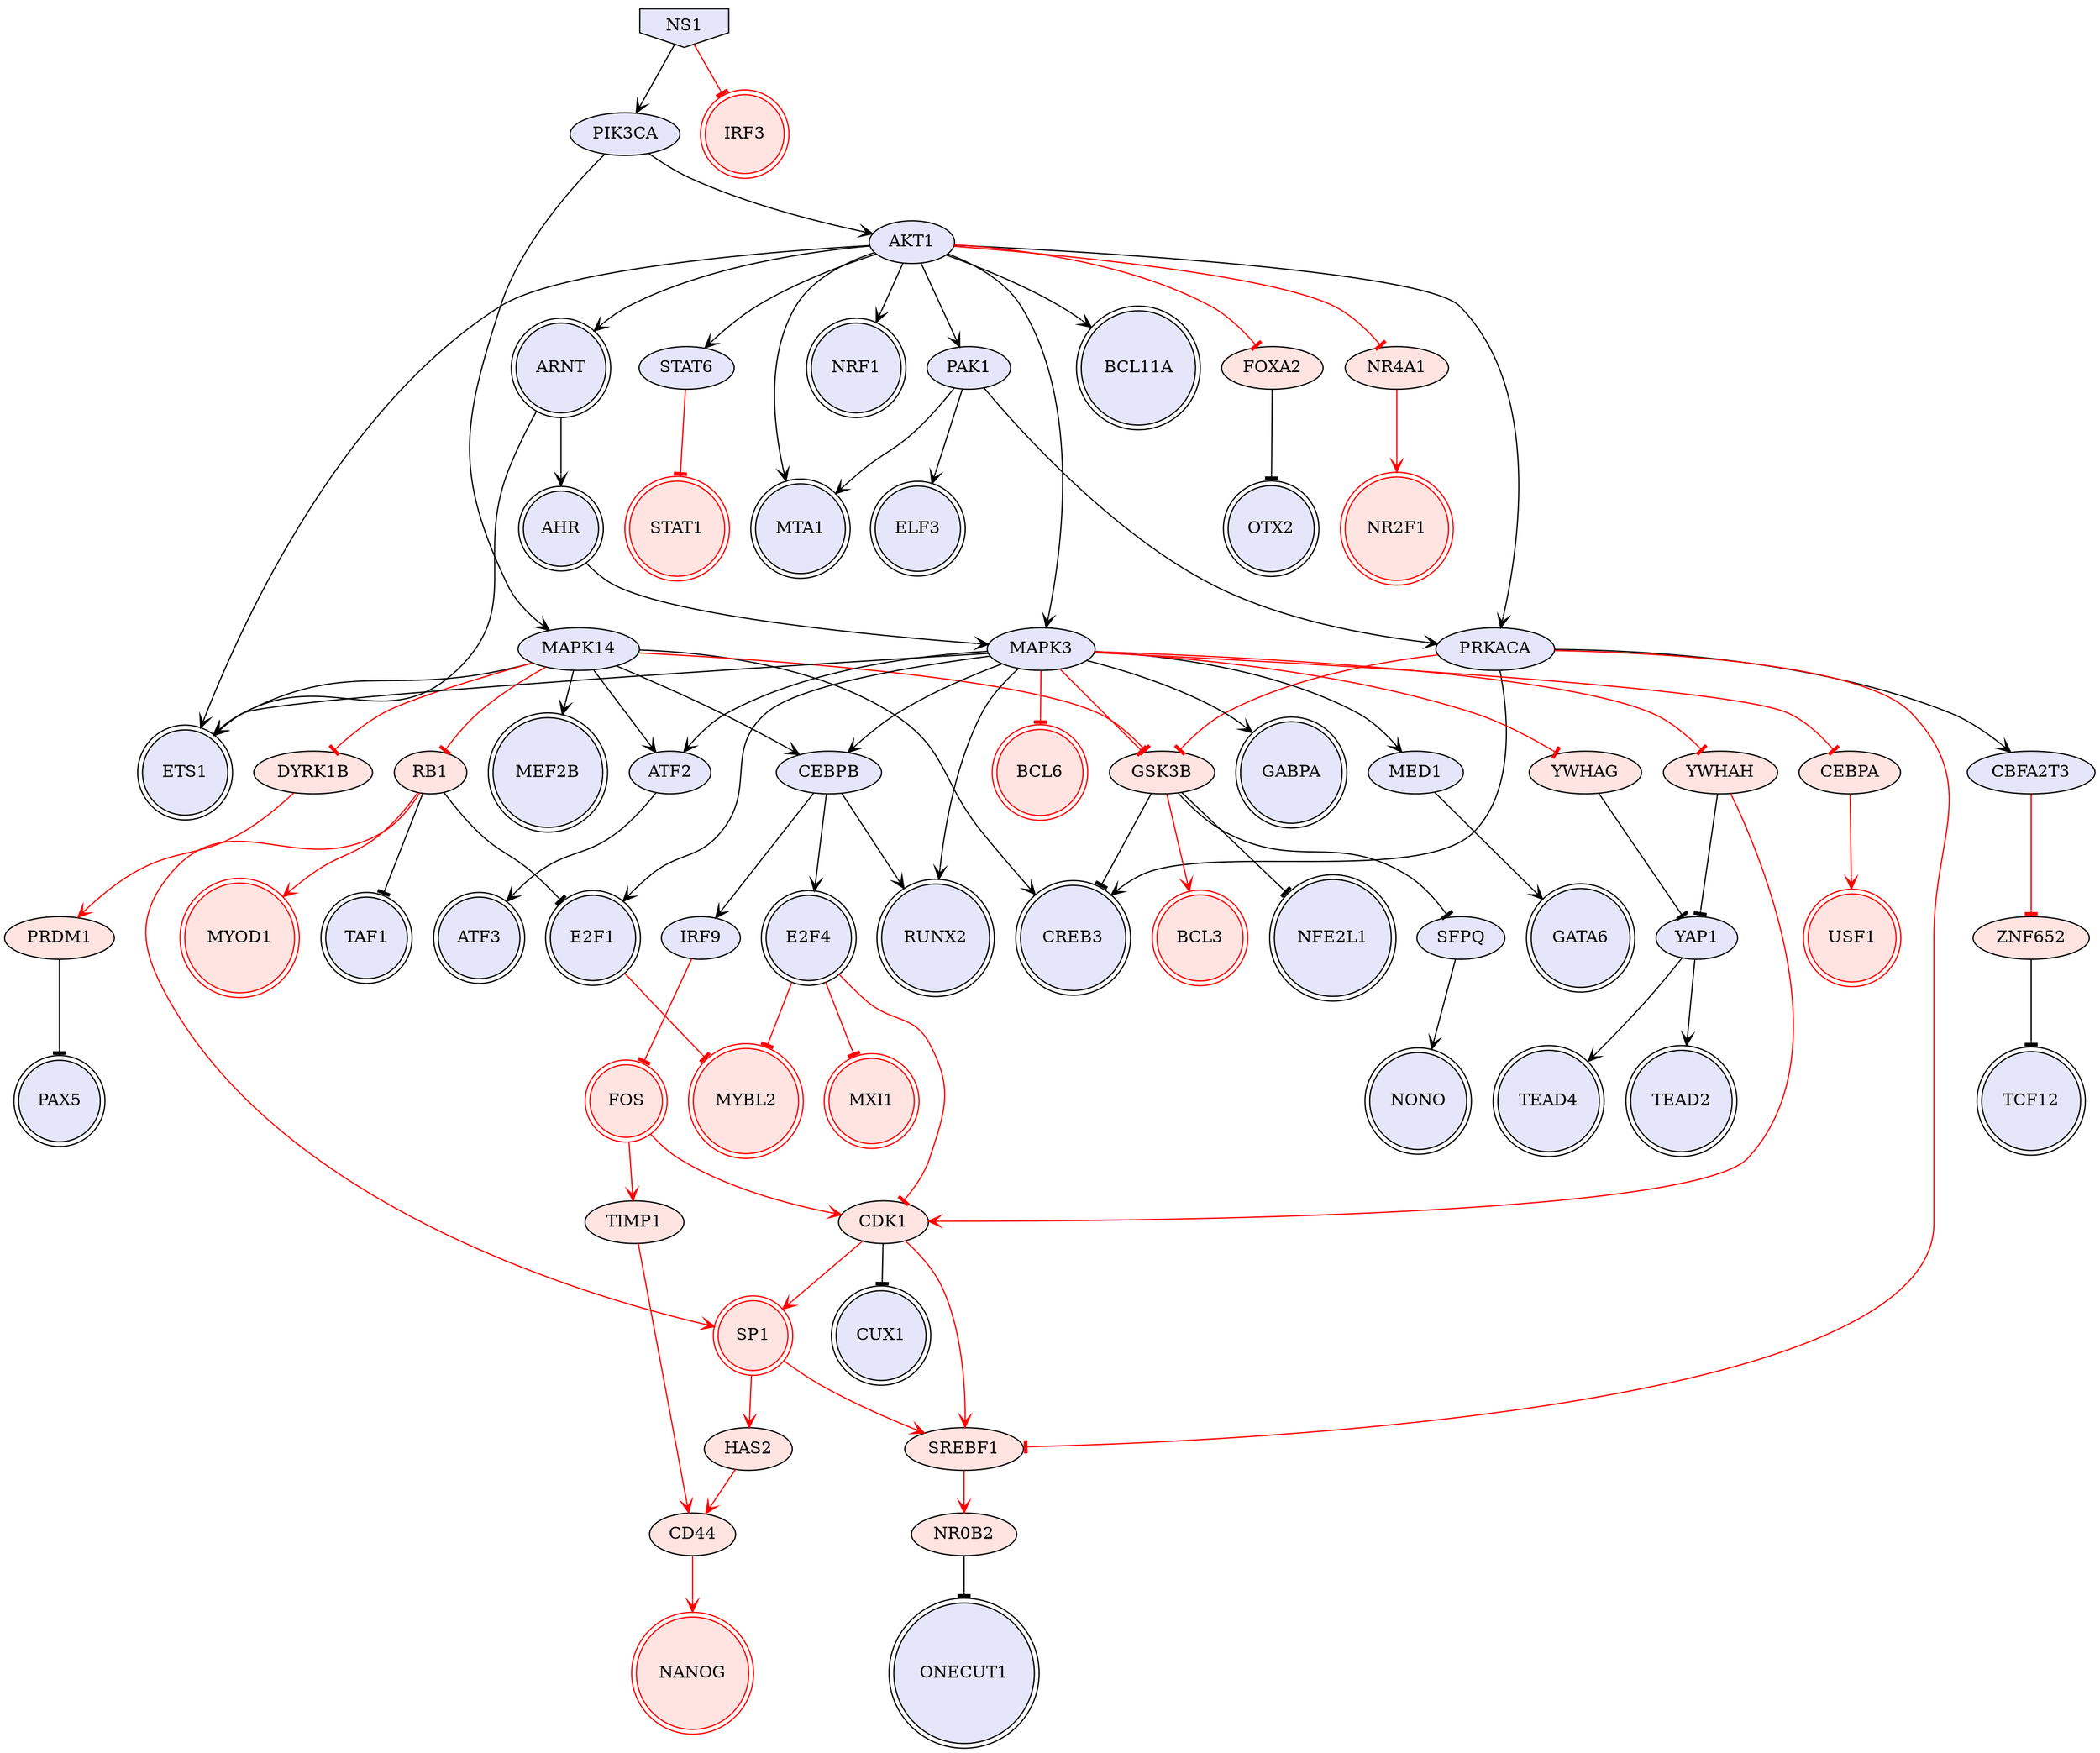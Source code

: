digraph {

PRKACA->CREB3 [penwidth=1, color=black, arrowhead="vee"]
PRKACA->CBFA2T3 [penwidth=1, color=black, arrowhead="vee"]
MAPK14->ATF2 [penwidth=1, color=black, arrowhead="vee"]
MAPK14->CEBPB [penwidth=1, color=black, arrowhead="vee"]
MAPK14->ETS1 [penwidth=1, color=black, arrowhead="vee"]
MAPK14->CREB3 [penwidth=1, color=black, arrowhead="vee"]
MAPK14->MEF2B [penwidth=1, color=black, arrowhead="vee"]
MAPK3->GABPA [penwidth=1, color=black, arrowhead="vee"]
MAPK3->E2F1 [penwidth=1, color=black, arrowhead="vee"]
MAPK3->ATF2 [penwidth=1, color=black, arrowhead="vee"]
MAPK3->CEBPB [penwidth=1, color=black, arrowhead="vee"]
MAPK3->RUNX2 [penwidth=1, color=black, arrowhead="vee"]
MAPK3->ETS1 [penwidth=1, color=black, arrowhead="vee"]
MAPK3->MED1 [penwidth=1, color=black, arrowhead="vee"]
AKT1->PRKACA [penwidth=1, color=black, arrowhead="vee"]
AKT1->MAPK3 [penwidth=1, color=black, arrowhead="vee"]
AKT1->PAK1 [penwidth=1, color=black, arrowhead="vee"]
AKT1->STAT6 [penwidth=1, color=black, arrowhead="vee"]
AKT1->NRF1 [penwidth=1, color=black, arrowhead="vee"]
AKT1->ETS1 [penwidth=1, color=black, arrowhead="vee"]
AKT1->ARNT [penwidth=1, color=black, arrowhead="vee"]
AKT1->MTA1 [penwidth=1, color=black, arrowhead="vee"]
AKT1->BCL11A [penwidth=1, color=black, arrowhead="vee"]
PAK1->PRKACA [penwidth=1, color=black, arrowhead="vee"]
PAK1->MTA1 [penwidth=1, color=black, arrowhead="vee"]
PAK1->ELF3 [penwidth=1, color=black, arrowhead="vee"]
CDK1->CUX1 [penwidth=1, color=black, arrowhead="tee"]
ATF2->ATF3 [penwidth=1, color=black, arrowhead="vee"]
SFPQ->NONO [penwidth=1, color=black, arrowhead="vee"]
GSK3B->SFPQ [penwidth=1, color=black, arrowhead="tee"]
GSK3B->CREB3 [penwidth=1, color=black, arrowhead="tee"]
GSK3B->NFE2L1 [penwidth=1, color=black, arrowhead="tee"]
RB1->E2F1 [penwidth=1, color=black, arrowhead="tee"]
RB1->TAF1 [penwidth=1, color=black, arrowhead="tee"]
CEBPB->RUNX2 [penwidth=1, color=black, arrowhead="vee"]
CEBPB->IRF9 [penwidth=1, color=black, arrowhead="vee"]
CEBPB->E2F4 [penwidth=1, color=black, arrowhead="vee"]
YAP1->TEAD2 [penwidth=1, color=black, arrowhead="vee"]
YAP1->TEAD4 [penwidth=1, color=black, arrowhead="vee"]
NR0B2->ONECUT1 [penwidth=1, color=black, arrowhead="tee"]
YWHAH->YAP1 [penwidth=1, color=black, arrowhead="tee"]
AHR->MAPK3 [penwidth=1, color=black, arrowhead="vee"]
ARNT->ETS1 [penwidth=1, color=black, arrowhead="vee"]
ARNT->AHR [penwidth=1, color=black, arrowhead="vee"]
PIK3CA->MAPK14 [penwidth=1, color=black, arrowhead="vee"]
PIK3CA->AKT1 [penwidth=1, color=black, arrowhead="vee"]
MED1->GATA6 [penwidth=1, color=black, arrowhead="vee"]
FOXA2->OTX2 [penwidth=1, color=black, arrowhead="tee"]
PRDM1->PAX5 [penwidth=1, color=black, arrowhead="tee"]
ZNF652->TCF12 [penwidth=1, color=black, arrowhead="tee"]
NS1->PIK3CA [penwidth=1, color=black, arrowhead="vee"]
PRKACA->GSK3B [penwidth=1, color=red, arrowhead="tee"]
PRKACA->SREBF1 [penwidth=1, color=red, arrowhead="tee"]
MAPK14->GSK3B [penwidth=1, color=red, arrowhead="tee"]
MAPK14->RB1 [penwidth=1, color=red, arrowhead="tee"]
MAPK14->DYRK1B [penwidth=1, color=red, arrowhead="tee"]
MAPK3->GSK3B [penwidth=1, color=red, arrowhead="tee"]
MAPK3->CEBPA [penwidth=1, color=red, arrowhead="tee"]
MAPK3->YWHAH [penwidth=1, color=red, arrowhead="tee"]
MAPK3->BCL6 [penwidth=1, color=red, arrowhead="tee"]
AKT1->NR4A1 [penwidth=1, color=red, arrowhead="tee"]
AKT1->FOXA2 [penwidth=1, color=red, arrowhead="tee"]
E2F1->MYBL2 [penwidth=1, color=red, arrowhead="tee"]
CDK1->SP1 [penwidth=1, color=red, arrowhead="vee"]
CDK1->SREBF1 [penwidth=1, color=red, arrowhead="vee"]
GSK3B->BCL3 [penwidth=1, color=red, arrowhead="vee"]
SP1->SREBF1 [penwidth=1, color=red, arrowhead="vee"]
RB1->SP1 [penwidth=1, color=red, arrowhead="vee"]
RB1->MYOD1 [penwidth=1, color=red, arrowhead="vee"]
STAT6->STAT1 [penwidth=1, color=red, arrowhead="tee"]
FOS->CDK1 [penwidth=1, color=red, arrowhead="vee"]
FOS->TIMP1 [penwidth=1, color=red, arrowhead="vee"]
CEBPA->USF1 [penwidth=1, color=red, arrowhead="vee"]
NR4A1->NR2F1 [penwidth=1, color=red, arrowhead="vee"]
YWHAH->CDK1 [penwidth=1, color=red, arrowhead="vee"]
DYRK1B->PRDM1 [penwidth=1, color=red, arrowhead="vee"]
IRF9->FOS [penwidth=1, color=red, arrowhead="tee"]
CD44->NANOG [penwidth=1, color=red, arrowhead="vee"]
SREBF1->NR0B2 [penwidth=1, color=red, arrowhead="vee"]
TIMP1->CD44 [penwidth=1, color=red, arrowhead="vee"]
E2F4->CDK1 [penwidth=1, color=red, arrowhead="tee"]
E2F4->MYBL2 [penwidth=1, color=red, arrowhead="tee"]
E2F4->MXI1 [penwidth=1, color=red, arrowhead="tee"]
CBFA2T3->ZNF652 [penwidth=1, color=red, arrowhead="tee"]
NS1->IRF3 [penwidth=1, color=red, arrowhead="tee"]
YWHAG->YAP1 [penwidth=1, color=black, arrowhead="tee"]
MAPK3->YWHAG [penwidth=1, color=red, arrowhead="tee"]
SP1->HAS2 [penwidth=1, color=red, arrowhead="vee"]
HAS2->CD44 [penwidth=1, color=red, arrowhead="vee"]
NS1 [style=filled, color=black, fillcolor=lavender, shape=invhouse];
PAX5 [style=filled, color=black, fillcolor=lavender, shape=doublecircle];
MTA1 [style=filled, color=black, fillcolor=lavender, shape=doublecircle];
CUX1 [style=filled, color=black, fillcolor=lavender, shape=doublecircle];
MYBL2 [style=filled, color=red, fillcolor=mistyrose, shape=doublecircle];
NFE2L1 [style=filled, color=black, fillcolor=lavender, shape=doublecircle];
SP1 [style=filled, color=red, fillcolor=mistyrose, shape=doublecircle];
NONO [style=filled, color=black, fillcolor=lavender, shape=doublecircle];
MEF2B [style=filled, color=black, fillcolor=lavender, shape=doublecircle];
ARNT [style=filled, color=black, fillcolor=lavender, shape=doublecircle];
OTX2 [style=filled, color=black, fillcolor=lavender, shape=doublecircle];
AHR [style=filled, color=black, fillcolor=lavender, shape=doublecircle];
GABPA [style=filled, color=black, fillcolor=lavender, shape=doublecircle];
E2F4 [style=filled, color=black, fillcolor=lavender, shape=doublecircle];
FOS [style=filled, color=red, fillcolor=mistyrose, shape=doublecircle];
NRF1 [style=filled, color=black, fillcolor=lavender, shape=doublecircle];
TEAD2 [style=filled, color=black, fillcolor=lavender, shape=doublecircle];
NANOG [style=filled, color=red, fillcolor=mistyrose, shape=doublecircle];
CREB3 [style=filled, color=black, fillcolor=lavender, shape=doublecircle];
NR2F1 [style=filled, color=red, fillcolor=mistyrose, shape=doublecircle];
MYOD1 [style=filled, color=red, fillcolor=mistyrose, shape=doublecircle];
ONECUT1 [style=filled, color=black, fillcolor=lavender, shape=doublecircle];
RUNX2 [style=filled, color=black, fillcolor=lavender, shape=doublecircle];
ELF3 [style=filled, color=black, fillcolor=lavender, shape=doublecircle];
MXI1 [style=filled, color=red, fillcolor=mistyrose, shape=doublecircle];
STAT1 [style=filled, color=red, fillcolor=mistyrose, shape=doublecircle];
USF1 [style=filled, color=red, fillcolor=mistyrose, shape=doublecircle];
TCF12 [style=filled, color=black, fillcolor=lavender, shape=doublecircle];
GATA6 [style=filled, color=black, fillcolor=lavender, shape=doublecircle];
TEAD4 [style=filled, color=black, fillcolor=lavender, shape=doublecircle];
IRF3 [style=filled, color=red, fillcolor=mistyrose, shape=doublecircle];
ETS1 [style=filled, color=black, fillcolor=lavender, shape=doublecircle];
BCL3 [style=filled, color=red, fillcolor=mistyrose, shape=doublecircle];
TAF1 [style=filled, color=black, fillcolor=lavender, shape=doublecircle];
BCL6 [style=filled, color=red, fillcolor=mistyrose, shape=doublecircle];
E2F1 [style=filled, color=black, fillcolor=lavender, shape=doublecircle];
BCL11A [style=filled, color=black, fillcolor=lavender, shape=doublecircle];
ATF3 [style=filled, color=black, fillcolor=lavender, shape=doublecircle];
PRKACA [style=filled, fillcolor=lavender];
MAPK14 [style=filled, fillcolor=lavender];
MAPK3 [style=filled, fillcolor=lavender];
AKT1 [style=filled, fillcolor=lavender];
PAK1 [style=filled, fillcolor=lavender];
CDK1 [style=filled, fillcolor=mistyrose];
ATF2 [style=filled, fillcolor=lavender];
SFPQ [style=filled, fillcolor=lavender];
GSK3B [style=filled, fillcolor=mistyrose];
RB1 [style=filled, fillcolor=mistyrose];
CEBPB [style=filled, fillcolor=lavender];
YAP1 [style=filled, fillcolor=lavender];
NR0B2 [style=filled, fillcolor=mistyrose];
YWHAH [style=filled, fillcolor=mistyrose];
PIK3CA [style=filled, fillcolor=lavender];
MED1 [style=filled, fillcolor=lavender];
FOXA2 [style=filled, fillcolor=mistyrose];
PRDM1 [style=filled, fillcolor=mistyrose];
ZNF652 [style=filled, fillcolor=mistyrose];
STAT6 [style=filled, fillcolor=lavender];
CEBPA [style=filled, fillcolor=mistyrose];
NR4A1 [style=filled, fillcolor=mistyrose];
DYRK1B [style=filled, fillcolor=mistyrose];
IRF9 [style=filled, fillcolor=lavender];
CD44 [style=filled, fillcolor=mistyrose];
SREBF1 [style=filled, fillcolor=mistyrose];
TIMP1 [style=filled, fillcolor=mistyrose];
CBFA2T3 [style=filled, fillcolor=lavender];
YWHAG [style=filled, fillcolor=mistyrose];
HAS2 [style=filled, fillcolor=mistyrose];


}
